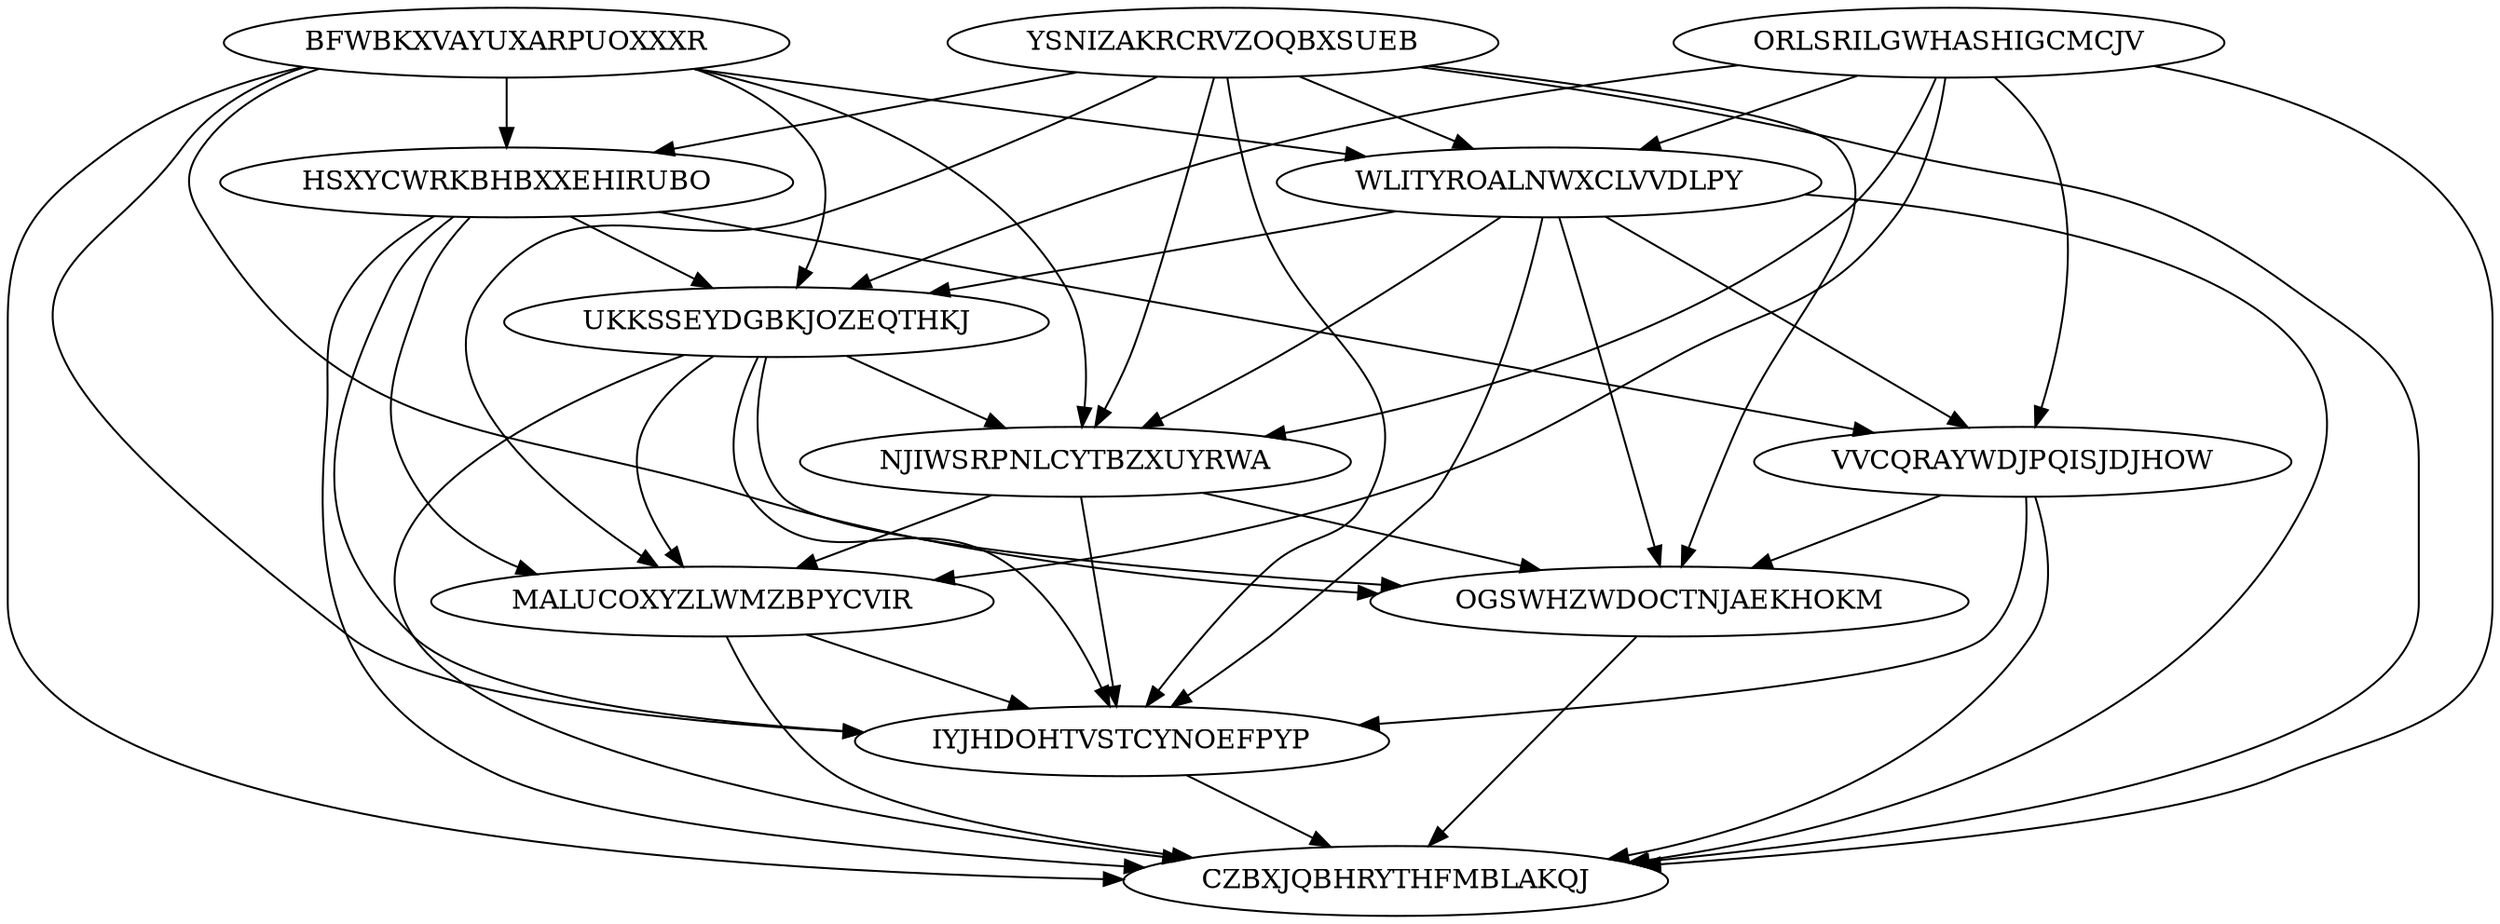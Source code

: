 digraph N12M46 {
	YSNIZAKRCRVZOQBXSUEB	[Weight=13];
	BFWBKXVAYUXARPUOXXXR	[Weight=15];
	ORLSRILGWHASHIGCMCJV	[Weight=10];
	HSXYCWRKBHBXXEHIRUBO	[Weight=16];
	WLITYROALNWXCLVVDLPY	[Weight=10];
	VVCQRAYWDJPQISJDJHOW	[Weight=18];
	UKKSSEYDGBKJOZEQTHKJ	[Weight=19];
	NJIWSRPNLCYTBZXUYRWA	[Weight=19];
	MALUCOXYZLWMZBPYCVIR	[Weight=18];
	IYJHDOHTVSTCYNOEFPYP	[Weight=16];
	OGSWHZWDOCTNJAEKHOKM	[Weight=15];
	CZBXJQBHRYTHFMBLAKQJ	[Weight=16];
	MALUCOXYZLWMZBPYCVIR -> IYJHDOHTVSTCYNOEFPYP [Weight=19];
	BFWBKXVAYUXARPUOXXXR -> NJIWSRPNLCYTBZXUYRWA [Weight=18];
	NJIWSRPNLCYTBZXUYRWA -> MALUCOXYZLWMZBPYCVIR [Weight=18];
	WLITYROALNWXCLVVDLPY -> CZBXJQBHRYTHFMBLAKQJ [Weight=15];
	VVCQRAYWDJPQISJDJHOW -> CZBXJQBHRYTHFMBLAKQJ [Weight=16];
	BFWBKXVAYUXARPUOXXXR -> IYJHDOHTVSTCYNOEFPYP [Weight=14];
	VVCQRAYWDJPQISJDJHOW -> OGSWHZWDOCTNJAEKHOKM [Weight=17];
	ORLSRILGWHASHIGCMCJV -> VVCQRAYWDJPQISJDJHOW [Weight=12];
	YSNIZAKRCRVZOQBXSUEB -> WLITYROALNWXCLVVDLPY [Weight=15];
	UKKSSEYDGBKJOZEQTHKJ -> CZBXJQBHRYTHFMBLAKQJ [Weight=15];
	HSXYCWRKBHBXXEHIRUBO -> CZBXJQBHRYTHFMBLAKQJ [Weight=11];
	UKKSSEYDGBKJOZEQTHKJ -> OGSWHZWDOCTNJAEKHOKM [Weight=16];
	YSNIZAKRCRVZOQBXSUEB -> MALUCOXYZLWMZBPYCVIR [Weight=16];
	UKKSSEYDGBKJOZEQTHKJ -> MALUCOXYZLWMZBPYCVIR [Weight=15];
	VVCQRAYWDJPQISJDJHOW -> IYJHDOHTVSTCYNOEFPYP [Weight=17];
	ORLSRILGWHASHIGCMCJV -> UKKSSEYDGBKJOZEQTHKJ [Weight=10];
	IYJHDOHTVSTCYNOEFPYP -> CZBXJQBHRYTHFMBLAKQJ [Weight=19];
	HSXYCWRKBHBXXEHIRUBO -> IYJHDOHTVSTCYNOEFPYP [Weight=14];
	UKKSSEYDGBKJOZEQTHKJ -> NJIWSRPNLCYTBZXUYRWA [Weight=11];
	WLITYROALNWXCLVVDLPY -> NJIWSRPNLCYTBZXUYRWA [Weight=11];
	WLITYROALNWXCLVVDLPY -> VVCQRAYWDJPQISJDJHOW [Weight=12];
	ORLSRILGWHASHIGCMCJV -> MALUCOXYZLWMZBPYCVIR [Weight=11];
	BFWBKXVAYUXARPUOXXXR -> HSXYCWRKBHBXXEHIRUBO [Weight=11];
	WLITYROALNWXCLVVDLPY -> UKKSSEYDGBKJOZEQTHKJ [Weight=16];
	HSXYCWRKBHBXXEHIRUBO -> VVCQRAYWDJPQISJDJHOW [Weight=16];
	BFWBKXVAYUXARPUOXXXR -> UKKSSEYDGBKJOZEQTHKJ [Weight=12];
	YSNIZAKRCRVZOQBXSUEB -> IYJHDOHTVSTCYNOEFPYP [Weight=10];
	WLITYROALNWXCLVVDLPY -> OGSWHZWDOCTNJAEKHOKM [Weight=18];
	YSNIZAKRCRVZOQBXSUEB -> OGSWHZWDOCTNJAEKHOKM [Weight=13];
	OGSWHZWDOCTNJAEKHOKM -> CZBXJQBHRYTHFMBLAKQJ [Weight=12];
	YSNIZAKRCRVZOQBXSUEB -> NJIWSRPNLCYTBZXUYRWA [Weight=20];
	NJIWSRPNLCYTBZXUYRWA -> OGSWHZWDOCTNJAEKHOKM [Weight=13];
	ORLSRILGWHASHIGCMCJV -> NJIWSRPNLCYTBZXUYRWA [Weight=13];
	UKKSSEYDGBKJOZEQTHKJ -> IYJHDOHTVSTCYNOEFPYP [Weight=10];
	YSNIZAKRCRVZOQBXSUEB -> CZBXJQBHRYTHFMBLAKQJ [Weight=12];
	HSXYCWRKBHBXXEHIRUBO -> MALUCOXYZLWMZBPYCVIR [Weight=18];
	WLITYROALNWXCLVVDLPY -> IYJHDOHTVSTCYNOEFPYP [Weight=17];
	NJIWSRPNLCYTBZXUYRWA -> IYJHDOHTVSTCYNOEFPYP [Weight=13];
	BFWBKXVAYUXARPUOXXXR -> CZBXJQBHRYTHFMBLAKQJ [Weight=13];
	MALUCOXYZLWMZBPYCVIR -> CZBXJQBHRYTHFMBLAKQJ [Weight=20];
	HSXYCWRKBHBXXEHIRUBO -> UKKSSEYDGBKJOZEQTHKJ [Weight=18];
	BFWBKXVAYUXARPUOXXXR -> WLITYROALNWXCLVVDLPY [Weight=12];
	YSNIZAKRCRVZOQBXSUEB -> HSXYCWRKBHBXXEHIRUBO [Weight=14];
	BFWBKXVAYUXARPUOXXXR -> OGSWHZWDOCTNJAEKHOKM [Weight=18];
	ORLSRILGWHASHIGCMCJV -> WLITYROALNWXCLVVDLPY [Weight=11];
	ORLSRILGWHASHIGCMCJV -> CZBXJQBHRYTHFMBLAKQJ [Weight=20];
}
